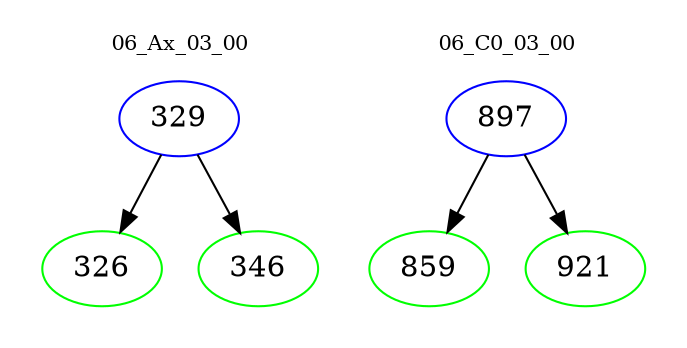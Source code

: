 digraph{
subgraph cluster_0 {
color = white
label = "06_Ax_03_00";
fontsize=10;
T0_329 [label="329", color="blue"]
T0_329 -> T0_326 [color="black"]
T0_326 [label="326", color="green"]
T0_329 -> T0_346 [color="black"]
T0_346 [label="346", color="green"]
}
subgraph cluster_1 {
color = white
label = "06_C0_03_00";
fontsize=10;
T1_897 [label="897", color="blue"]
T1_897 -> T1_859 [color="black"]
T1_859 [label="859", color="green"]
T1_897 -> T1_921 [color="black"]
T1_921 [label="921", color="green"]
}
}
